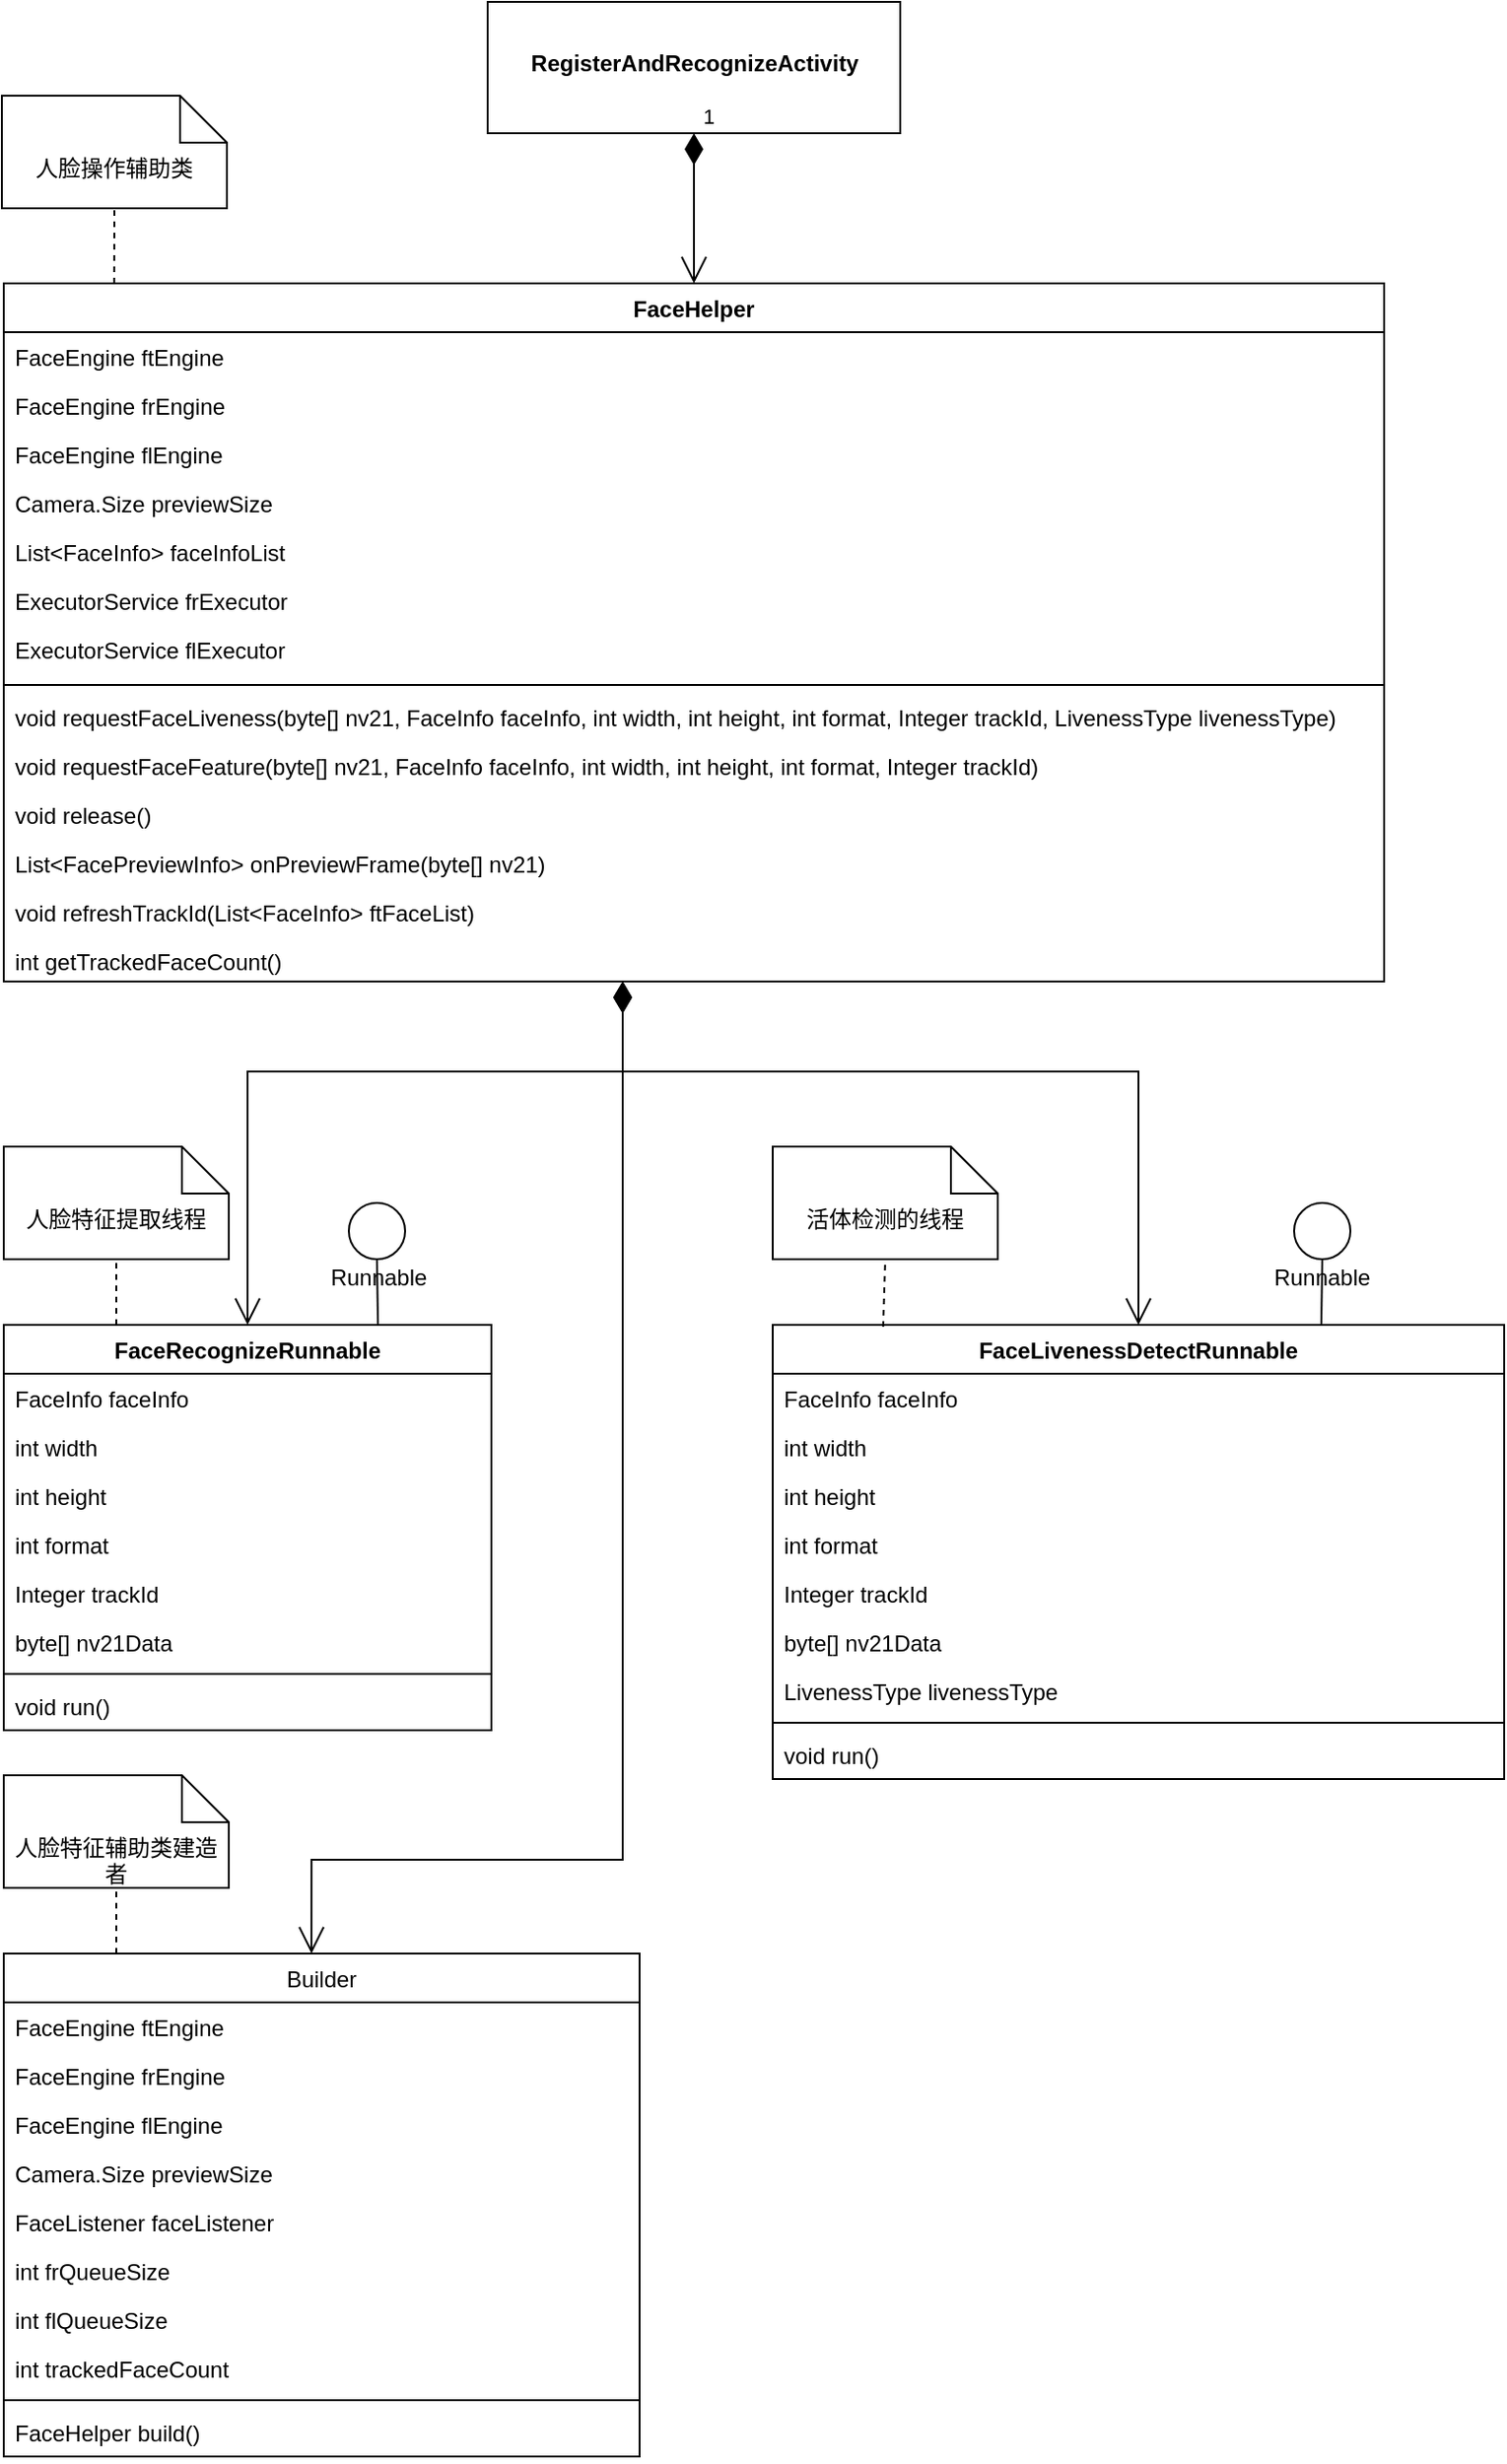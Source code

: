 <mxfile version="13.10.6" type="github">
  <diagram id="C5RBs43oDa-KdzZeNtuy" name="Page-1">
    <mxGraphModel dx="1422" dy="762" grid="1" gridSize="10" guides="1" tooltips="1" connect="1" arrows="1" fold="1" page="1" pageScale="1" pageWidth="827" pageHeight="1169" math="0" shadow="0">
      <root>
        <mxCell id="WIyWlLk6GJQsqaUBKTNV-0" />
        <mxCell id="WIyWlLk6GJQsqaUBKTNV-1" parent="WIyWlLk6GJQsqaUBKTNV-0" />
        <mxCell id="J_tYa9_XuMW0KtjzSe_e-5" value="&lt;b&gt;RegisterAndRecognizeActivity&lt;/b&gt;&lt;p style=&quot;margin: 4px 0px 0px&quot;&gt;&lt;/p&gt;" style="html=1;" vertex="1" parent="WIyWlLk6GJQsqaUBKTNV-1">
          <mxGeometry x="458" y="210" width="220" height="70" as="geometry" />
        </mxCell>
        <mxCell id="J_tYa9_XuMW0KtjzSe_e-6" value="FaceHelper" style="swimlane;fontStyle=1;align=center;verticalAlign=top;childLayout=stackLayout;horizontal=1;startSize=26;horizontalStack=0;resizeParent=1;resizeParentMax=0;resizeLast=0;collapsible=1;marginBottom=0;" vertex="1" parent="WIyWlLk6GJQsqaUBKTNV-1">
          <mxGeometry x="200" y="360" width="736" height="372" as="geometry" />
        </mxCell>
        <mxCell id="J_tYa9_XuMW0KtjzSe_e-7" value="FaceEngine ftEngine" style="text;strokeColor=none;fillColor=none;align=left;verticalAlign=top;spacingLeft=4;spacingRight=4;overflow=hidden;rotatable=0;points=[[0,0.5],[1,0.5]];portConstraint=eastwest;" vertex="1" parent="J_tYa9_XuMW0KtjzSe_e-6">
          <mxGeometry y="26" width="736" height="26" as="geometry" />
        </mxCell>
        <mxCell id="J_tYa9_XuMW0KtjzSe_e-10" value="FaceEngine frEngine" style="text;strokeColor=none;fillColor=none;align=left;verticalAlign=top;spacingLeft=4;spacingRight=4;overflow=hidden;rotatable=0;points=[[0,0.5],[1,0.5]];portConstraint=eastwest;" vertex="1" parent="J_tYa9_XuMW0KtjzSe_e-6">
          <mxGeometry y="52" width="736" height="26" as="geometry" />
        </mxCell>
        <mxCell id="J_tYa9_XuMW0KtjzSe_e-11" value="FaceEngine flEngine" style="text;strokeColor=none;fillColor=none;align=left;verticalAlign=top;spacingLeft=4;spacingRight=4;overflow=hidden;rotatable=0;points=[[0,0.5],[1,0.5]];portConstraint=eastwest;" vertex="1" parent="J_tYa9_XuMW0KtjzSe_e-6">
          <mxGeometry y="78" width="736" height="26" as="geometry" />
        </mxCell>
        <mxCell id="J_tYa9_XuMW0KtjzSe_e-12" value="Camera.Size previewSize" style="text;strokeColor=none;fillColor=none;align=left;verticalAlign=top;spacingLeft=4;spacingRight=4;overflow=hidden;rotatable=0;points=[[0,0.5],[1,0.5]];portConstraint=eastwest;" vertex="1" parent="J_tYa9_XuMW0KtjzSe_e-6">
          <mxGeometry y="104" width="736" height="26" as="geometry" />
        </mxCell>
        <mxCell id="J_tYa9_XuMW0KtjzSe_e-14" value="List&lt;FaceInfo&gt; faceInfoList" style="text;strokeColor=none;fillColor=none;align=left;verticalAlign=top;spacingLeft=4;spacingRight=4;overflow=hidden;rotatable=0;points=[[0,0.5],[1,0.5]];portConstraint=eastwest;" vertex="1" parent="J_tYa9_XuMW0KtjzSe_e-6">
          <mxGeometry y="130" width="736" height="26" as="geometry" />
        </mxCell>
        <mxCell id="J_tYa9_XuMW0KtjzSe_e-15" value="ExecutorService frExecutor" style="text;strokeColor=none;fillColor=none;align=left;verticalAlign=top;spacingLeft=4;spacingRight=4;overflow=hidden;rotatable=0;points=[[0,0.5],[1,0.5]];portConstraint=eastwest;" vertex="1" parent="J_tYa9_XuMW0KtjzSe_e-6">
          <mxGeometry y="156" width="736" height="26" as="geometry" />
        </mxCell>
        <mxCell id="J_tYa9_XuMW0KtjzSe_e-16" value="ExecutorService flExecutor" style="text;strokeColor=none;fillColor=none;align=left;verticalAlign=top;spacingLeft=4;spacingRight=4;overflow=hidden;rotatable=0;points=[[0,0.5],[1,0.5]];portConstraint=eastwest;" vertex="1" parent="J_tYa9_XuMW0KtjzSe_e-6">
          <mxGeometry y="182" width="736" height="28" as="geometry" />
        </mxCell>
        <mxCell id="J_tYa9_XuMW0KtjzSe_e-8" value="" style="line;strokeWidth=1;fillColor=none;align=left;verticalAlign=middle;spacingTop=-1;spacingLeft=3;spacingRight=3;rotatable=0;labelPosition=right;points=[];portConstraint=eastwest;" vertex="1" parent="J_tYa9_XuMW0KtjzSe_e-6">
          <mxGeometry y="210" width="736" height="8" as="geometry" />
        </mxCell>
        <mxCell id="J_tYa9_XuMW0KtjzSe_e-9" value="void requestFaceLiveness(byte[] nv21, FaceInfo faceInfo, int width, int height, int format, Integer trackId, LivenessType livenessType)" style="text;strokeColor=none;fillColor=none;align=left;verticalAlign=top;spacingLeft=4;spacingRight=4;overflow=hidden;rotatable=0;points=[[0,0.5],[1,0.5]];portConstraint=eastwest;" vertex="1" parent="J_tYa9_XuMW0KtjzSe_e-6">
          <mxGeometry y="218" width="736" height="26" as="geometry" />
        </mxCell>
        <mxCell id="J_tYa9_XuMW0KtjzSe_e-22" value="void requestFaceFeature(byte[] nv21, FaceInfo faceInfo, int width, int height, int format, Integer trackId)" style="text;strokeColor=none;fillColor=none;align=left;verticalAlign=top;spacingLeft=4;spacingRight=4;overflow=hidden;rotatable=0;points=[[0,0.5],[1,0.5]];portConstraint=eastwest;" vertex="1" parent="J_tYa9_XuMW0KtjzSe_e-6">
          <mxGeometry y="244" width="736" height="26" as="geometry" />
        </mxCell>
        <mxCell id="J_tYa9_XuMW0KtjzSe_e-23" value="void release()" style="text;strokeColor=none;fillColor=none;align=left;verticalAlign=top;spacingLeft=4;spacingRight=4;overflow=hidden;rotatable=0;points=[[0,0.5],[1,0.5]];portConstraint=eastwest;" vertex="1" parent="J_tYa9_XuMW0KtjzSe_e-6">
          <mxGeometry y="270" width="736" height="26" as="geometry" />
        </mxCell>
        <mxCell id="J_tYa9_XuMW0KtjzSe_e-24" value="List&lt;FacePreviewInfo&gt; onPreviewFrame(byte[] nv21)" style="text;strokeColor=none;fillColor=none;align=left;verticalAlign=top;spacingLeft=4;spacingRight=4;overflow=hidden;rotatable=0;points=[[0,0.5],[1,0.5]];portConstraint=eastwest;" vertex="1" parent="J_tYa9_XuMW0KtjzSe_e-6">
          <mxGeometry y="296" width="736" height="26" as="geometry" />
        </mxCell>
        <mxCell id="J_tYa9_XuMW0KtjzSe_e-68" value="void refreshTrackId(List&lt;FaceInfo&gt; ftFaceList)" style="text;strokeColor=none;fillColor=none;align=left;verticalAlign=top;spacingLeft=4;spacingRight=4;overflow=hidden;rotatable=0;points=[[0,0.5],[1,0.5]];portConstraint=eastwest;" vertex="1" parent="J_tYa9_XuMW0KtjzSe_e-6">
          <mxGeometry y="322" width="736" height="26" as="geometry" />
        </mxCell>
        <mxCell id="J_tYa9_XuMW0KtjzSe_e-69" value="int getTrackedFaceCount() " style="text;strokeColor=none;fillColor=none;align=left;verticalAlign=top;spacingLeft=4;spacingRight=4;overflow=hidden;rotatable=0;points=[[0,0.5],[1,0.5]];portConstraint=eastwest;" vertex="1" parent="J_tYa9_XuMW0KtjzSe_e-6">
          <mxGeometry y="348" width="736" height="24" as="geometry" />
        </mxCell>
        <mxCell id="J_tYa9_XuMW0KtjzSe_e-13" value="人脸操作辅助类" style="shape=note2;boundedLbl=1;whiteSpace=wrap;html=1;size=25;verticalAlign=top;align=center;" vertex="1" parent="WIyWlLk6GJQsqaUBKTNV-1">
          <mxGeometry x="199" y="260" width="120" height="60" as="geometry" />
        </mxCell>
        <mxCell id="J_tYa9_XuMW0KtjzSe_e-25" value="FaceRecognizeRunnable" style="swimlane;fontStyle=1;align=center;verticalAlign=top;childLayout=stackLayout;horizontal=1;startSize=26;horizontalStack=0;resizeParent=1;resizeParentMax=0;resizeLast=0;collapsible=1;marginBottom=0;" vertex="1" parent="WIyWlLk6GJQsqaUBKTNV-1">
          <mxGeometry x="200" y="915" width="260" height="216" as="geometry" />
        </mxCell>
        <mxCell id="J_tYa9_XuMW0KtjzSe_e-26" value="FaceInfo faceInfo" style="text;strokeColor=none;fillColor=none;align=left;verticalAlign=top;spacingLeft=4;spacingRight=4;overflow=hidden;rotatable=0;points=[[0,0.5],[1,0.5]];portConstraint=eastwest;" vertex="1" parent="J_tYa9_XuMW0KtjzSe_e-25">
          <mxGeometry y="26" width="260" height="26" as="geometry" />
        </mxCell>
        <mxCell id="J_tYa9_XuMW0KtjzSe_e-30" value="int width" style="text;strokeColor=none;fillColor=none;align=left;verticalAlign=top;spacingLeft=4;spacingRight=4;overflow=hidden;rotatable=0;points=[[0,0.5],[1,0.5]];portConstraint=eastwest;" vertex="1" parent="J_tYa9_XuMW0KtjzSe_e-25">
          <mxGeometry y="52" width="260" height="26" as="geometry" />
        </mxCell>
        <mxCell id="J_tYa9_XuMW0KtjzSe_e-31" value="int height" style="text;strokeColor=none;fillColor=none;align=left;verticalAlign=top;spacingLeft=4;spacingRight=4;overflow=hidden;rotatable=0;points=[[0,0.5],[1,0.5]];portConstraint=eastwest;" vertex="1" parent="J_tYa9_XuMW0KtjzSe_e-25">
          <mxGeometry y="78" width="260" height="26" as="geometry" />
        </mxCell>
        <mxCell id="J_tYa9_XuMW0KtjzSe_e-32" value="int format" style="text;strokeColor=none;fillColor=none;align=left;verticalAlign=top;spacingLeft=4;spacingRight=4;overflow=hidden;rotatable=0;points=[[0,0.5],[1,0.5]];portConstraint=eastwest;" vertex="1" parent="J_tYa9_XuMW0KtjzSe_e-25">
          <mxGeometry y="104" width="260" height="26" as="geometry" />
        </mxCell>
        <mxCell id="J_tYa9_XuMW0KtjzSe_e-33" value="Integer trackId" style="text;strokeColor=none;fillColor=none;align=left;verticalAlign=top;spacingLeft=4;spacingRight=4;overflow=hidden;rotatable=0;points=[[0,0.5],[1,0.5]];portConstraint=eastwest;" vertex="1" parent="J_tYa9_XuMW0KtjzSe_e-25">
          <mxGeometry y="130" width="260" height="26" as="geometry" />
        </mxCell>
        <mxCell id="J_tYa9_XuMW0KtjzSe_e-34" value="byte[] nv21Data" style="text;strokeColor=none;fillColor=none;align=left;verticalAlign=top;spacingLeft=4;spacingRight=4;overflow=hidden;rotatable=0;points=[[0,0.5],[1,0.5]];portConstraint=eastwest;" vertex="1" parent="J_tYa9_XuMW0KtjzSe_e-25">
          <mxGeometry y="156" width="260" height="26" as="geometry" />
        </mxCell>
        <mxCell id="J_tYa9_XuMW0KtjzSe_e-27" value="" style="line;strokeWidth=1;fillColor=none;align=left;verticalAlign=middle;spacingTop=-1;spacingLeft=3;spacingRight=3;rotatable=0;labelPosition=right;points=[];portConstraint=eastwest;" vertex="1" parent="J_tYa9_XuMW0KtjzSe_e-25">
          <mxGeometry y="182" width="260" height="8" as="geometry" />
        </mxCell>
        <mxCell id="J_tYa9_XuMW0KtjzSe_e-28" value="void run()" style="text;strokeColor=none;fillColor=none;align=left;verticalAlign=top;spacingLeft=4;spacingRight=4;overflow=hidden;rotatable=0;points=[[0,0.5],[1,0.5]];portConstraint=eastwest;" vertex="1" parent="J_tYa9_XuMW0KtjzSe_e-25">
          <mxGeometry y="190" width="260" height="26" as="geometry" />
        </mxCell>
        <mxCell id="J_tYa9_XuMW0KtjzSe_e-29" value="人脸特征提取线程" style="shape=note2;boundedLbl=1;whiteSpace=wrap;html=1;size=25;verticalAlign=top;align=center;" vertex="1" parent="WIyWlLk6GJQsqaUBKTNV-1">
          <mxGeometry x="200" y="820" width="120" height="60" as="geometry" />
        </mxCell>
        <mxCell id="J_tYa9_XuMW0KtjzSe_e-52" value="" style="endArrow=none;dashed=1;html=1;entryX=0.5;entryY=1;entryDx=0;entryDy=0;entryPerimeter=0;" edge="1" parent="WIyWlLk6GJQsqaUBKTNV-1" target="J_tYa9_XuMW0KtjzSe_e-29">
          <mxGeometry width="50" height="50" relative="1" as="geometry">
            <mxPoint x="260" y="915" as="sourcePoint" />
            <mxPoint x="290" y="895" as="targetPoint" />
          </mxGeometry>
        </mxCell>
        <mxCell id="J_tYa9_XuMW0KtjzSe_e-54" value="1" style="endArrow=open;html=1;endSize=12;startArrow=diamondThin;startSize=14;startFill=1;edgeStyle=orthogonalEdgeStyle;align=left;verticalAlign=bottom;exitX=0.5;exitY=1;exitDx=0;exitDy=0;" edge="1" parent="WIyWlLk6GJQsqaUBKTNV-1" source="J_tYa9_XuMW0KtjzSe_e-5" target="J_tYa9_XuMW0KtjzSe_e-6">
          <mxGeometry x="-1" y="3" relative="1" as="geometry">
            <mxPoint x="570" y="260" as="sourcePoint" />
            <mxPoint x="730" y="260" as="targetPoint" />
          </mxGeometry>
        </mxCell>
        <mxCell id="J_tYa9_XuMW0KtjzSe_e-55" value="FaceLivenessDetectRunnable" style="swimlane;fontStyle=1;align=center;verticalAlign=top;childLayout=stackLayout;horizontal=1;startSize=26;horizontalStack=0;resizeParent=1;resizeParentMax=0;resizeLast=0;collapsible=1;marginBottom=0;" vertex="1" parent="WIyWlLk6GJQsqaUBKTNV-1">
          <mxGeometry x="610" y="915" width="390" height="242" as="geometry" />
        </mxCell>
        <mxCell id="J_tYa9_XuMW0KtjzSe_e-56" value="FaceInfo faceInfo" style="text;strokeColor=none;fillColor=none;align=left;verticalAlign=top;spacingLeft=4;spacingRight=4;overflow=hidden;rotatable=0;points=[[0,0.5],[1,0.5]];portConstraint=eastwest;" vertex="1" parent="J_tYa9_XuMW0KtjzSe_e-55">
          <mxGeometry y="26" width="390" height="26" as="geometry" />
        </mxCell>
        <mxCell id="J_tYa9_XuMW0KtjzSe_e-57" value="int width" style="text;strokeColor=none;fillColor=none;align=left;verticalAlign=top;spacingLeft=4;spacingRight=4;overflow=hidden;rotatable=0;points=[[0,0.5],[1,0.5]];portConstraint=eastwest;" vertex="1" parent="J_tYa9_XuMW0KtjzSe_e-55">
          <mxGeometry y="52" width="390" height="26" as="geometry" />
        </mxCell>
        <mxCell id="J_tYa9_XuMW0KtjzSe_e-58" value="int height" style="text;strokeColor=none;fillColor=none;align=left;verticalAlign=top;spacingLeft=4;spacingRight=4;overflow=hidden;rotatable=0;points=[[0,0.5],[1,0.5]];portConstraint=eastwest;" vertex="1" parent="J_tYa9_XuMW0KtjzSe_e-55">
          <mxGeometry y="78" width="390" height="26" as="geometry" />
        </mxCell>
        <mxCell id="J_tYa9_XuMW0KtjzSe_e-59" value="int format" style="text;strokeColor=none;fillColor=none;align=left;verticalAlign=top;spacingLeft=4;spacingRight=4;overflow=hidden;rotatable=0;points=[[0,0.5],[1,0.5]];portConstraint=eastwest;" vertex="1" parent="J_tYa9_XuMW0KtjzSe_e-55">
          <mxGeometry y="104" width="390" height="26" as="geometry" />
        </mxCell>
        <mxCell id="J_tYa9_XuMW0KtjzSe_e-60" value="Integer trackId" style="text;strokeColor=none;fillColor=none;align=left;verticalAlign=top;spacingLeft=4;spacingRight=4;overflow=hidden;rotatable=0;points=[[0,0.5],[1,0.5]];portConstraint=eastwest;" vertex="1" parent="J_tYa9_XuMW0KtjzSe_e-55">
          <mxGeometry y="130" width="390" height="26" as="geometry" />
        </mxCell>
        <mxCell id="J_tYa9_XuMW0KtjzSe_e-61" value="byte[] nv21Data" style="text;strokeColor=none;fillColor=none;align=left;verticalAlign=top;spacingLeft=4;spacingRight=4;overflow=hidden;rotatable=0;points=[[0,0.5],[1,0.5]];portConstraint=eastwest;" vertex="1" parent="J_tYa9_XuMW0KtjzSe_e-55">
          <mxGeometry y="156" width="390" height="26" as="geometry" />
        </mxCell>
        <mxCell id="J_tYa9_XuMW0KtjzSe_e-67" value="LivenessType livenessType" style="text;strokeColor=none;fillColor=none;align=left;verticalAlign=top;spacingLeft=4;spacingRight=4;overflow=hidden;rotatable=0;points=[[0,0.5],[1,0.5]];portConstraint=eastwest;" vertex="1" parent="J_tYa9_XuMW0KtjzSe_e-55">
          <mxGeometry y="182" width="390" height="26" as="geometry" />
        </mxCell>
        <mxCell id="J_tYa9_XuMW0KtjzSe_e-62" value="" style="line;strokeWidth=1;fillColor=none;align=left;verticalAlign=middle;spacingTop=-1;spacingLeft=3;spacingRight=3;rotatable=0;labelPosition=right;points=[];portConstraint=eastwest;" vertex="1" parent="J_tYa9_XuMW0KtjzSe_e-55">
          <mxGeometry y="208" width="390" height="8" as="geometry" />
        </mxCell>
        <mxCell id="J_tYa9_XuMW0KtjzSe_e-63" value="void run()" style="text;strokeColor=none;fillColor=none;align=left;verticalAlign=top;spacingLeft=4;spacingRight=4;overflow=hidden;rotatable=0;points=[[0,0.5],[1,0.5]];portConstraint=eastwest;" vertex="1" parent="J_tYa9_XuMW0KtjzSe_e-55">
          <mxGeometry y="216" width="390" height="26" as="geometry" />
        </mxCell>
        <mxCell id="J_tYa9_XuMW0KtjzSe_e-64" value="" style="ellipse;fillColor=#ffffff;strokeColor=#000000;verticalAlign=bottom;" vertex="1" parent="WIyWlLk6GJQsqaUBKTNV-1">
          <mxGeometry x="888" y="850" width="30" height="30" as="geometry" />
        </mxCell>
        <mxCell id="J_tYa9_XuMW0KtjzSe_e-65" value="" style="endArrow=none;html=1;entryX=0.5;entryY=1;entryDx=0;entryDy=0;exitX=0.75;exitY=0;exitDx=0;exitDy=0;" edge="1" target="J_tYa9_XuMW0KtjzSe_e-64" parent="WIyWlLk6GJQsqaUBKTNV-1" source="J_tYa9_XuMW0KtjzSe_e-55">
          <mxGeometry width="50" height="50" relative="1" as="geometry">
            <mxPoint x="902.5" y="915" as="sourcePoint" />
            <mxPoint x="1000" y="885" as="targetPoint" />
          </mxGeometry>
        </mxCell>
        <mxCell id="J_tYa9_XuMW0KtjzSe_e-66" value="&lt;span&gt;Runnable&lt;/span&gt;" style="text;html=1;strokeColor=none;fillColor=none;align=center;verticalAlign=middle;whiteSpace=wrap;rounded=0;" vertex="1" parent="WIyWlLk6GJQsqaUBKTNV-1">
          <mxGeometry x="883" y="880" width="40" height="20" as="geometry" />
        </mxCell>
        <mxCell id="J_tYa9_XuMW0KtjzSe_e-71" value="活体检测的线程" style="shape=note2;boundedLbl=1;whiteSpace=wrap;html=1;size=25;verticalAlign=top;align=center;" vertex="1" parent="WIyWlLk6GJQsqaUBKTNV-1">
          <mxGeometry x="610" y="820" width="120" height="60" as="geometry" />
        </mxCell>
        <mxCell id="J_tYa9_XuMW0KtjzSe_e-73" value="" style="endArrow=none;dashed=1;html=1;entryX=0.5;entryY=1;entryDx=0;entryDy=0;entryPerimeter=0;exitX=0.151;exitY=0.004;exitDx=0;exitDy=0;exitPerimeter=0;" edge="1" parent="WIyWlLk6GJQsqaUBKTNV-1" source="J_tYa9_XuMW0KtjzSe_e-55" target="J_tYa9_XuMW0KtjzSe_e-71">
          <mxGeometry width="50" height="50" relative="1" as="geometry">
            <mxPoint x="203.06" y="925" as="sourcePoint" />
            <mxPoint x="203" y="880" as="targetPoint" />
          </mxGeometry>
        </mxCell>
        <mxCell id="J_tYa9_XuMW0KtjzSe_e-75" value="Builder" style="swimlane;fontStyle=0;childLayout=stackLayout;horizontal=1;startSize=26;fillColor=none;horizontalStack=0;resizeParent=1;resizeParentMax=0;resizeLast=0;collapsible=1;marginBottom=0;" vertex="1" parent="WIyWlLk6GJQsqaUBKTNV-1">
          <mxGeometry x="200" y="1250" width="339" height="268" as="geometry" />
        </mxCell>
        <mxCell id="J_tYa9_XuMW0KtjzSe_e-76" value="FaceEngine ftEngine" style="text;strokeColor=none;fillColor=none;align=left;verticalAlign=top;spacingLeft=4;spacingRight=4;overflow=hidden;rotatable=0;points=[[0,0.5],[1,0.5]];portConstraint=eastwest;" vertex="1" parent="J_tYa9_XuMW0KtjzSe_e-75">
          <mxGeometry y="26" width="339" height="26" as="geometry" />
        </mxCell>
        <mxCell id="J_tYa9_XuMW0KtjzSe_e-77" value="FaceEngine frEngine" style="text;strokeColor=none;fillColor=none;align=left;verticalAlign=top;spacingLeft=4;spacingRight=4;overflow=hidden;rotatable=0;points=[[0,0.5],[1,0.5]];portConstraint=eastwest;" vertex="1" parent="J_tYa9_XuMW0KtjzSe_e-75">
          <mxGeometry y="52" width="339" height="26" as="geometry" />
        </mxCell>
        <mxCell id="J_tYa9_XuMW0KtjzSe_e-78" value="FaceEngine flEngine" style="text;strokeColor=none;fillColor=none;align=left;verticalAlign=top;spacingLeft=4;spacingRight=4;overflow=hidden;rotatable=0;points=[[0,0.5],[1,0.5]];portConstraint=eastwest;" vertex="1" parent="J_tYa9_XuMW0KtjzSe_e-75">
          <mxGeometry y="78" width="339" height="26" as="geometry" />
        </mxCell>
        <mxCell id="J_tYa9_XuMW0KtjzSe_e-79" value="Camera.Size previewSize" style="text;strokeColor=none;fillColor=none;align=left;verticalAlign=top;spacingLeft=4;spacingRight=4;overflow=hidden;rotatable=0;points=[[0,0.5],[1,0.5]];portConstraint=eastwest;" vertex="1" parent="J_tYa9_XuMW0KtjzSe_e-75">
          <mxGeometry y="104" width="339" height="26" as="geometry" />
        </mxCell>
        <mxCell id="J_tYa9_XuMW0KtjzSe_e-80" value="FaceListener faceListener" style="text;strokeColor=none;fillColor=none;align=left;verticalAlign=top;spacingLeft=4;spacingRight=4;overflow=hidden;rotatable=0;points=[[0,0.5],[1,0.5]];portConstraint=eastwest;" vertex="1" parent="J_tYa9_XuMW0KtjzSe_e-75">
          <mxGeometry y="130" width="339" height="26" as="geometry" />
        </mxCell>
        <mxCell id="J_tYa9_XuMW0KtjzSe_e-81" value="int frQueueSize" style="text;strokeColor=none;fillColor=none;align=left;verticalAlign=top;spacingLeft=4;spacingRight=4;overflow=hidden;rotatable=0;points=[[0,0.5],[1,0.5]];portConstraint=eastwest;" vertex="1" parent="J_tYa9_XuMW0KtjzSe_e-75">
          <mxGeometry y="156" width="339" height="26" as="geometry" />
        </mxCell>
        <mxCell id="J_tYa9_XuMW0KtjzSe_e-82" value="int flQueueSize" style="text;strokeColor=none;fillColor=none;align=left;verticalAlign=top;spacingLeft=4;spacingRight=4;overflow=hidden;rotatable=0;points=[[0,0.5],[1,0.5]];portConstraint=eastwest;" vertex="1" parent="J_tYa9_XuMW0KtjzSe_e-75">
          <mxGeometry y="182" width="339" height="26" as="geometry" />
        </mxCell>
        <mxCell id="J_tYa9_XuMW0KtjzSe_e-83" value="int trackedFaceCount" style="text;strokeColor=none;fillColor=none;align=left;verticalAlign=top;spacingLeft=4;spacingRight=4;overflow=hidden;rotatable=0;points=[[0,0.5],[1,0.5]];portConstraint=eastwest;" vertex="1" parent="J_tYa9_XuMW0KtjzSe_e-75">
          <mxGeometry y="208" width="339" height="26" as="geometry" />
        </mxCell>
        <mxCell id="J_tYa9_XuMW0KtjzSe_e-87" value="" style="line;strokeWidth=1;fillColor=none;align=left;verticalAlign=middle;spacingTop=-1;spacingLeft=3;spacingRight=3;rotatable=0;labelPosition=right;points=[];portConstraint=eastwest;" vertex="1" parent="J_tYa9_XuMW0KtjzSe_e-75">
          <mxGeometry y="234" width="339" height="8" as="geometry" />
        </mxCell>
        <mxCell id="J_tYa9_XuMW0KtjzSe_e-84" value="FaceHelper build()" style="text;strokeColor=none;fillColor=none;align=left;verticalAlign=top;spacingLeft=4;spacingRight=4;overflow=hidden;rotatable=0;points=[[0,0.5],[1,0.5]];portConstraint=eastwest;" vertex="1" parent="J_tYa9_XuMW0KtjzSe_e-75">
          <mxGeometry y="242" width="339" height="26" as="geometry" />
        </mxCell>
        <mxCell id="J_tYa9_XuMW0KtjzSe_e-96" value="" style="ellipse;fillColor=#ffffff;strokeColor=#000000;verticalAlign=bottom;" vertex="1" parent="WIyWlLk6GJQsqaUBKTNV-1">
          <mxGeometry x="384" y="850" width="30" height="30" as="geometry" />
        </mxCell>
        <mxCell id="J_tYa9_XuMW0KtjzSe_e-97" value="" style="endArrow=none;html=1;entryX=0.5;entryY=1;entryDx=0;entryDy=0;exitX=0.75;exitY=0;exitDx=0;exitDy=0;" edge="1" target="J_tYa9_XuMW0KtjzSe_e-96" parent="WIyWlLk6GJQsqaUBKTNV-1">
          <mxGeometry width="50" height="50" relative="1" as="geometry">
            <mxPoint x="399.5" y="915" as="sourcePoint" />
            <mxPoint x="497" y="885" as="targetPoint" />
          </mxGeometry>
        </mxCell>
        <mxCell id="J_tYa9_XuMW0KtjzSe_e-98" value="&lt;span&gt;Runnable&lt;/span&gt;" style="text;html=1;strokeColor=none;fillColor=none;align=center;verticalAlign=middle;whiteSpace=wrap;rounded=0;" vertex="1" parent="WIyWlLk6GJQsqaUBKTNV-1">
          <mxGeometry x="380" y="880" width="40" height="20" as="geometry" />
        </mxCell>
        <mxCell id="J_tYa9_XuMW0KtjzSe_e-99" value="" style="endArrow=open;html=1;endSize=12;startArrow=diamondThin;startSize=14;startFill=1;edgeStyle=orthogonalEdgeStyle;align=left;verticalAlign=bottom;entryX=0.484;entryY=0;entryDx=0;entryDy=0;entryPerimeter=0;rounded=0;" edge="1" parent="WIyWlLk6GJQsqaUBKTNV-1" source="J_tYa9_XuMW0KtjzSe_e-6" target="J_tYa9_XuMW0KtjzSe_e-75">
          <mxGeometry x="-1" y="3" relative="1" as="geometry">
            <mxPoint x="639" y="750" as="sourcePoint" />
            <mxPoint x="760" y="800" as="targetPoint" />
            <Array as="points">
              <mxPoint x="530" y="1200" />
              <mxPoint x="364" y="1200" />
            </Array>
          </mxGeometry>
        </mxCell>
        <mxCell id="J_tYa9_XuMW0KtjzSe_e-100" value="" style="endArrow=open;html=1;endSize=12;startArrow=diamondThin;startSize=14;startFill=1;edgeStyle=orthogonalEdgeStyle;align=left;verticalAlign=bottom;entryX=0.5;entryY=0;entryDx=0;entryDy=0;rounded=0;" edge="1" parent="WIyWlLk6GJQsqaUBKTNV-1" source="J_tYa9_XuMW0KtjzSe_e-6" target="J_tYa9_XuMW0KtjzSe_e-55">
          <mxGeometry x="-1" y="3" relative="1" as="geometry">
            <mxPoint x="670" y="800" as="sourcePoint" />
            <mxPoint x="830" y="800" as="targetPoint" />
            <Array as="points">
              <mxPoint x="530" y="780" />
              <mxPoint x="805" y="780" />
            </Array>
          </mxGeometry>
        </mxCell>
        <mxCell id="J_tYa9_XuMW0KtjzSe_e-101" value="" style="endArrow=open;html=1;endSize=12;startArrow=diamondThin;startSize=14;startFill=1;edgeStyle=orthogonalEdgeStyle;align=left;verticalAlign=bottom;entryX=0.5;entryY=0;entryDx=0;entryDy=0;rounded=0;" edge="1" parent="WIyWlLk6GJQsqaUBKTNV-1" source="J_tYa9_XuMW0KtjzSe_e-6" target="J_tYa9_XuMW0KtjzSe_e-25">
          <mxGeometry x="-1" y="3" relative="1" as="geometry">
            <mxPoint x="400" y="830" as="sourcePoint" />
            <mxPoint x="560" y="830" as="targetPoint" />
            <Array as="points">
              <mxPoint x="530" y="780" />
              <mxPoint x="330" y="780" />
            </Array>
          </mxGeometry>
        </mxCell>
        <mxCell id="J_tYa9_XuMW0KtjzSe_e-104" value="人脸特征辅助类建造者" style="shape=note2;boundedLbl=1;whiteSpace=wrap;html=1;size=25;verticalAlign=top;align=center;" vertex="1" parent="WIyWlLk6GJQsqaUBKTNV-1">
          <mxGeometry x="200" y="1155" width="120" height="60" as="geometry" />
        </mxCell>
        <mxCell id="J_tYa9_XuMW0KtjzSe_e-105" value="" style="endArrow=none;dashed=1;html=1;entryX=0.5;entryY=1;entryDx=0;entryDy=0;entryPerimeter=0;" edge="1" target="J_tYa9_XuMW0KtjzSe_e-104" parent="WIyWlLk6GJQsqaUBKTNV-1">
          <mxGeometry width="50" height="50" relative="1" as="geometry">
            <mxPoint x="260" y="1250" as="sourcePoint" />
            <mxPoint x="290" y="1230" as="targetPoint" />
          </mxGeometry>
        </mxCell>
        <mxCell id="J_tYa9_XuMW0KtjzSe_e-106" value="" style="endArrow=none;dashed=1;html=1;entryX=0.5;entryY=1;entryDx=0;entryDy=0;entryPerimeter=0;exitX=0.08;exitY=0;exitDx=0;exitDy=0;exitPerimeter=0;" edge="1" parent="WIyWlLk6GJQsqaUBKTNV-1" source="J_tYa9_XuMW0KtjzSe_e-6" target="J_tYa9_XuMW0KtjzSe_e-13">
          <mxGeometry width="50" height="50" relative="1" as="geometry">
            <mxPoint x="110" y="390" as="sourcePoint" />
            <mxPoint x="160" y="340" as="targetPoint" />
          </mxGeometry>
        </mxCell>
      </root>
    </mxGraphModel>
  </diagram>
</mxfile>
